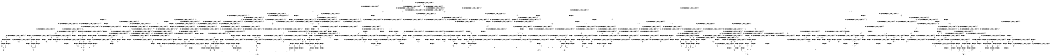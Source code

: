 digraph BCG {
size = "7, 10.5";
center = TRUE;
node [shape = circle];
0 [peripheries = 2];
0 -> 1 [label = "EX !0 !ATOMIC_EXCH_BRANCH (1, +1, TRUE, +0, 3, TRUE) !{}"];
0 -> 2 [label = "EX !2 !ATOMIC_EXCH_BRANCH (1, +1, TRUE, +1, 1, FALSE) !{}"];
0 -> 3 [label = "EX !1 !ATOMIC_EXCH_BRANCH (1, +0, TRUE, +0, 1, TRUE) !{}"];
1 -> 4 [label = "EX !2 !ATOMIC_EXCH_BRANCH (1, +1, TRUE, +1, 1, TRUE) !{0}"];
1 -> 5 [label = "EX !1 !ATOMIC_EXCH_BRANCH (1, +0, TRUE, +0, 1, FALSE) !{0}"];
1 -> 6 [label = "TERMINATE !0"];
2 -> 7 [label = "EX !0 !ATOMIC_EXCH_BRANCH (1, +1, TRUE, +0, 3, FALSE) !{0, 1, 2}"];
2 -> 8 [label = "EX !1 !ATOMIC_EXCH_BRANCH (1, +0, TRUE, +0, 1, FALSE) !{0, 1, 2}"];
2 -> 9 [label = "TERMINATE !2"];
2 -> 10 [label = "EX !0 !ATOMIC_EXCH_BRANCH (1, +1, TRUE, +0, 3, FALSE) !{0, 1, 2}"];
3 -> 11 [label = "EX !1 !ATOMIC_EXCH_BRANCH (1, +0, TRUE, +0, 1, TRUE) !{0, 1}"];
3 -> 12 [label = "EX !0 !ATOMIC_EXCH_BRANCH (1, +1, TRUE, +0, 3, TRUE) !{0, 1}"];
3 -> 13 [label = "EX !2 !ATOMIC_EXCH_BRANCH (1, +1, TRUE, +1, 1, FALSE) !{0, 1}"];
3 -> 14 [label = "EX !0 !ATOMIC_EXCH_BRANCH (1, +1, TRUE, +0, 3, TRUE) !{0, 1}"];
4 -> 15 [label = "EX !2 !ATOMIC_EXCH_BRANCH (1, +1, TRUE, +1, 1, TRUE) !{0, 1, 2}"];
4 -> 16 [label = "EX !1 !ATOMIC_EXCH_BRANCH (1, +0, TRUE, +0, 1, FALSE) !{0, 1, 2}"];
4 -> 17 [label = "TERMINATE !0"];
5 -> 18 [label = "EX !2 !ATOMIC_EXCH_BRANCH (1, +1, TRUE, +1, 1, FALSE) !{0, 1}"];
5 -> 19 [label = "TERMINATE !0"];
5 -> 20 [label = "TERMINATE !1"];
6 -> 21 [label = "EX !2 !ATOMIC_EXCH_BRANCH (1, +1, TRUE, +1, 1, TRUE) !{}"];
6 -> 22 [label = "EX !1 !ATOMIC_EXCH_BRANCH (1, +0, TRUE, +0, 1, FALSE) !{}"];
7 -> 23 [label = "EX !0 !ATOMIC_EXCH_BRANCH (1, +0, FALSE, +1, 2, TRUE) !{0, 1, 2}"];
7 -> 24 [label = "EX !1 !ATOMIC_EXCH_BRANCH (1, +0, TRUE, +0, 1, FALSE) !{0, 1, 2}"];
7 -> 25 [label = "TERMINATE !2"];
7 -> 26 [label = "EX !0 !ATOMIC_EXCH_BRANCH (1, +0, FALSE, +1, 2, TRUE) !{0, 1, 2}"];
8 -> 27 [label = "EX !0 !ATOMIC_EXCH_BRANCH (1, +1, TRUE, +0, 3, TRUE) !{0, 1, 2}"];
8 -> 28 [label = "TERMINATE !2"];
8 -> 29 [label = "TERMINATE !1"];
8 -> 30 [label = "EX !0 !ATOMIC_EXCH_BRANCH (1, +1, TRUE, +0, 3, TRUE) !{0, 1, 2}"];
9 -> 31 [label = "EX !0 !ATOMIC_EXCH_BRANCH (1, +1, TRUE, +0, 3, FALSE) !{0, 1}"];
9 -> 32 [label = "EX !1 !ATOMIC_EXCH_BRANCH (1, +0, TRUE, +0, 1, FALSE) !{0, 1}"];
9 -> 33 [label = "EX !0 !ATOMIC_EXCH_BRANCH (1, +1, TRUE, +0, 3, FALSE) !{0, 1}"];
10 -> 34 [label = "EX !1 !ATOMIC_EXCH_BRANCH (1, +0, TRUE, +0, 1, FALSE) !{0, 1, 2}"];
10 -> 26 [label = "EX !0 !ATOMIC_EXCH_BRANCH (1, +0, FALSE, +1, 2, TRUE) !{0, 1, 2}"];
10 -> 35 [label = "EX !1 !ATOMIC_EXCH_BRANCH (1, +0, TRUE, +0, 1, FALSE) !{0, 1, 2}"];
10 -> 36 [label = "TERMINATE !2"];
11 -> 11 [label = "EX !1 !ATOMIC_EXCH_BRANCH (1, +0, TRUE, +0, 1, TRUE) !{0, 1}"];
11 -> 12 [label = "EX !0 !ATOMIC_EXCH_BRANCH (1, +1, TRUE, +0, 3, TRUE) !{0, 1}"];
11 -> 13 [label = "EX !2 !ATOMIC_EXCH_BRANCH (1, +1, TRUE, +1, 1, FALSE) !{0, 1}"];
11 -> 14 [label = "EX !0 !ATOMIC_EXCH_BRANCH (1, +1, TRUE, +0, 3, TRUE) !{0, 1}"];
12 -> 37 [label = "EX !1 !ATOMIC_EXCH_BRANCH (1, +0, TRUE, +0, 1, FALSE) !{0, 1}"];
12 -> 38 [label = "EX !2 !ATOMIC_EXCH_BRANCH (1, +1, TRUE, +1, 1, TRUE) !{0, 1}"];
12 -> 39 [label = "TERMINATE !0"];
13 -> 8 [label = "EX !1 !ATOMIC_EXCH_BRANCH (1, +0, TRUE, +0, 1, FALSE) !{0, 1, 2}"];
13 -> 40 [label = "EX !0 !ATOMIC_EXCH_BRANCH (1, +1, TRUE, +0, 3, FALSE) !{0, 1, 2}"];
13 -> 41 [label = "TERMINATE !2"];
13 -> 42 [label = "EX !0 !ATOMIC_EXCH_BRANCH (1, +1, TRUE, +0, 3, FALSE) !{0, 1, 2}"];
14 -> 43 [label = "EX !1 !ATOMIC_EXCH_BRANCH (1, +0, TRUE, +0, 1, FALSE) !{0, 1}"];
14 -> 44 [label = "EX !1 !ATOMIC_EXCH_BRANCH (1, +0, TRUE, +0, 1, FALSE) !{0, 1}"];
14 -> 45 [label = "EX !2 !ATOMIC_EXCH_BRANCH (1, +1, TRUE, +1, 1, TRUE) !{0, 1}"];
14 -> 46 [label = "TERMINATE !0"];
15 -> 15 [label = "EX !2 !ATOMIC_EXCH_BRANCH (1, +1, TRUE, +1, 1, TRUE) !{0, 1, 2}"];
15 -> 16 [label = "EX !1 !ATOMIC_EXCH_BRANCH (1, +0, TRUE, +0, 1, FALSE) !{0, 1, 2}"];
15 -> 17 [label = "TERMINATE !0"];
16 -> 27 [label = "EX !2 !ATOMIC_EXCH_BRANCH (1, +1, TRUE, +1, 1, FALSE) !{0, 1, 2}"];
16 -> 47 [label = "TERMINATE !0"];
16 -> 48 [label = "TERMINATE !1"];
17 -> 49 [label = "EX !2 !ATOMIC_EXCH_BRANCH (1, +1, TRUE, +1, 1, TRUE) !{1, 2}"];
17 -> 50 [label = "EX !1 !ATOMIC_EXCH_BRANCH (1, +0, TRUE, +0, 1, FALSE) !{1, 2}"];
17 -> 51 [label = "EX !1 !ATOMIC_EXCH_BRANCH (1, +0, TRUE, +0, 1, FALSE) !{1, 2}"];
18 -> 52 [label = "TERMINATE !0"];
18 -> 53 [label = "TERMINATE !2"];
18 -> 54 [label = "TERMINATE !1"];
19 -> 55 [label = "EX !2 !ATOMIC_EXCH_BRANCH (1, +1, TRUE, +1, 1, FALSE) !{1}"];
19 -> 56 [label = "TERMINATE !1"];
20 -> 57 [label = "EX !2 !ATOMIC_EXCH_BRANCH (1, +1, TRUE, +1, 1, FALSE) !{0}"];
20 -> 58 [label = "TERMINATE !0"];
21 -> 49 [label = "EX !2 !ATOMIC_EXCH_BRANCH (1, +1, TRUE, +1, 1, TRUE) !{1, 2}"];
21 -> 50 [label = "EX !1 !ATOMIC_EXCH_BRANCH (1, +0, TRUE, +0, 1, FALSE) !{1, 2}"];
21 -> 51 [label = "EX !1 !ATOMIC_EXCH_BRANCH (1, +0, TRUE, +0, 1, FALSE) !{1, 2}"];
22 -> 55 [label = "EX !2 !ATOMIC_EXCH_BRANCH (1, +1, TRUE, +1, 1, FALSE) !{1}"];
22 -> 56 [label = "TERMINATE !1"];
23 -> 23 [label = "EX !0 !ATOMIC_EXCH_BRANCH (1, +0, FALSE, +1, 2, TRUE) !{0, 1, 2}"];
23 -> 24 [label = "EX !1 !ATOMIC_EXCH_BRANCH (1, +0, TRUE, +0, 1, FALSE) !{0, 1, 2}"];
23 -> 25 [label = "TERMINATE !2"];
23 -> 26 [label = "EX !0 !ATOMIC_EXCH_BRANCH (1, +0, FALSE, +1, 2, TRUE) !{0, 1, 2}"];
24 -> 59 [label = "EX !0 !ATOMIC_EXCH_BRANCH (1, +0, FALSE, +1, 2, FALSE) !{0, 1, 2}"];
24 -> 60 [label = "TERMINATE !2"];
24 -> 61 [label = "TERMINATE !1"];
24 -> 62 [label = "EX !0 !ATOMIC_EXCH_BRANCH (1, +0, FALSE, +1, 2, FALSE) !{0, 1, 2}"];
25 -> 63 [label = "EX !0 !ATOMIC_EXCH_BRANCH (1, +0, FALSE, +1, 2, TRUE) !{0, 1}"];
25 -> 64 [label = "EX !1 !ATOMIC_EXCH_BRANCH (1, +0, TRUE, +0, 1, FALSE) !{0, 1}"];
25 -> 65 [label = "EX !0 !ATOMIC_EXCH_BRANCH (1, +0, FALSE, +1, 2, TRUE) !{0, 1}"];
26 -> 34 [label = "EX !1 !ATOMIC_EXCH_BRANCH (1, +0, TRUE, +0, 1, FALSE) !{0, 1, 2}"];
26 -> 26 [label = "EX !0 !ATOMIC_EXCH_BRANCH (1, +0, FALSE, +1, 2, TRUE) !{0, 1, 2}"];
26 -> 35 [label = "EX !1 !ATOMIC_EXCH_BRANCH (1, +0, TRUE, +0, 1, FALSE) !{0, 1, 2}"];
26 -> 36 [label = "TERMINATE !2"];
27 -> 52 [label = "TERMINATE !0"];
27 -> 53 [label = "TERMINATE !2"];
27 -> 54 [label = "TERMINATE !1"];
28 -> 66 [label = "EX !0 !ATOMIC_EXCH_BRANCH (1, +1, TRUE, +0, 3, TRUE) !{0, 1}"];
28 -> 67 [label = "TERMINATE !1"];
28 -> 68 [label = "EX !0 !ATOMIC_EXCH_BRANCH (1, +1, TRUE, +0, 3, TRUE) !{0, 1}"];
29 -> 69 [label = "EX !0 !ATOMIC_EXCH_BRANCH (1, +1, TRUE, +0, 3, TRUE) !{0, 2}"];
29 -> 70 [label = "TERMINATE !2"];
29 -> 71 [label = "EX !0 !ATOMIC_EXCH_BRANCH (1, +1, TRUE, +0, 3, TRUE) !{0, 2}"];
30 -> 72 [label = "TERMINATE !0"];
30 -> 73 [label = "TERMINATE !2"];
30 -> 74 [label = "TERMINATE !1"];
31 -> 63 [label = "EX !0 !ATOMIC_EXCH_BRANCH (1, +0, FALSE, +1, 2, TRUE) !{0, 1}"];
31 -> 64 [label = "EX !1 !ATOMIC_EXCH_BRANCH (1, +0, TRUE, +0, 1, FALSE) !{0, 1}"];
31 -> 65 [label = "EX !0 !ATOMIC_EXCH_BRANCH (1, +0, FALSE, +1, 2, TRUE) !{0, 1}"];
32 -> 66 [label = "EX !0 !ATOMIC_EXCH_BRANCH (1, +1, TRUE, +0, 3, TRUE) !{0, 1}"];
32 -> 67 [label = "TERMINATE !1"];
32 -> 68 [label = "EX !0 !ATOMIC_EXCH_BRANCH (1, +1, TRUE, +0, 3, TRUE) !{0, 1}"];
33 -> 75 [label = "EX !1 !ATOMIC_EXCH_BRANCH (1, +0, TRUE, +0, 1, FALSE) !{0, 1}"];
33 -> 65 [label = "EX !0 !ATOMIC_EXCH_BRANCH (1, +0, FALSE, +1, 2, TRUE) !{0, 1}"];
33 -> 76 [label = "EX !1 !ATOMIC_EXCH_BRANCH (1, +0, TRUE, +0, 1, FALSE) !{0, 1}"];
34 -> 77 [label = "EX !0 !ATOMIC_EXCH_BRANCH (1, +0, FALSE, +1, 2, FALSE) !{0, 1, 2}"];
34 -> 78 [label = "TERMINATE !2"];
34 -> 79 [label = "TERMINATE !1"];
35 -> 62 [label = "EX !0 !ATOMIC_EXCH_BRANCH (1, +0, FALSE, +1, 2, FALSE) !{0, 1, 2}"];
35 -> 80 [label = "TERMINATE !2"];
35 -> 81 [label = "TERMINATE !1"];
36 -> 82 [label = "EX !0 !ATOMIC_EXCH_BRANCH (1, +0, FALSE, +1, 2, TRUE) !{0, 1}"];
36 -> 83 [label = "EX !1 !ATOMIC_EXCH_BRANCH (1, +0, TRUE, +0, 1, FALSE) !{0, 1}"];
37 -> 18 [label = "EX !2 !ATOMIC_EXCH_BRANCH (1, +1, TRUE, +1, 1, FALSE) !{0, 1}"];
37 -> 19 [label = "TERMINATE !0"];
37 -> 20 [label = "TERMINATE !1"];
38 -> 16 [label = "EX !1 !ATOMIC_EXCH_BRANCH (1, +0, TRUE, +0, 1, FALSE) !{0, 1, 2}"];
38 -> 84 [label = "EX !2 !ATOMIC_EXCH_BRANCH (1, +1, TRUE, +1, 1, TRUE) !{0, 1, 2}"];
38 -> 85 [label = "TERMINATE !0"];
39 -> 86 [label = "EX !1 !ATOMIC_EXCH_BRANCH (1, +0, TRUE, +0, 1, FALSE) !{1}"];
39 -> 87 [label = "EX !2 !ATOMIC_EXCH_BRANCH (1, +1, TRUE, +1, 1, TRUE) !{1}"];
39 -> 88 [label = "EX !1 !ATOMIC_EXCH_BRANCH (1, +0, TRUE, +0, 1, FALSE) !{1}"];
40 -> 89 [label = "EX !0 !ATOMIC_EXCH_BRANCH (1, +0, FALSE, +1, 2, TRUE) !{0, 1, 2}"];
40 -> 24 [label = "EX !1 !ATOMIC_EXCH_BRANCH (1, +0, TRUE, +0, 1, FALSE) !{0, 1, 2}"];
40 -> 90 [label = "TERMINATE !2"];
40 -> 91 [label = "EX !0 !ATOMIC_EXCH_BRANCH (1, +0, FALSE, +1, 2, TRUE) !{0, 1, 2}"];
41 -> 32 [label = "EX !1 !ATOMIC_EXCH_BRANCH (1, +0, TRUE, +0, 1, FALSE) !{0, 1}"];
41 -> 92 [label = "EX !0 !ATOMIC_EXCH_BRANCH (1, +1, TRUE, +0, 3, FALSE) !{0, 1}"];
41 -> 93 [label = "EX !0 !ATOMIC_EXCH_BRANCH (1, +1, TRUE, +0, 3, FALSE) !{0, 1}"];
42 -> 34 [label = "EX !1 !ATOMIC_EXCH_BRANCH (1, +0, TRUE, +0, 1, FALSE) !{0, 1, 2}"];
42 -> 91 [label = "EX !0 !ATOMIC_EXCH_BRANCH (1, +0, FALSE, +1, 2, TRUE) !{0, 1, 2}"];
42 -> 35 [label = "EX !1 !ATOMIC_EXCH_BRANCH (1, +0, TRUE, +0, 1, FALSE) !{0, 1, 2}"];
42 -> 94 [label = "TERMINATE !2"];
43 -> 95 [label = "EX !2 !ATOMIC_EXCH_BRANCH (1, +1, TRUE, +1, 1, FALSE) !{0, 1}"];
43 -> 96 [label = "TERMINATE !0"];
43 -> 97 [label = "TERMINATE !1"];
44 -> 98 [label = "EX !2 !ATOMIC_EXCH_BRANCH (1, +1, TRUE, +1, 1, FALSE) !{0, 1}"];
44 -> 99 [label = "TERMINATE !0"];
44 -> 100 [label = "TERMINATE !1"];
45 -> 101 [label = "EX !1 !ATOMIC_EXCH_BRANCH (1, +0, TRUE, +0, 1, FALSE) !{0, 1, 2}"];
45 -> 102 [label = "EX !2 !ATOMIC_EXCH_BRANCH (1, +1, TRUE, +1, 1, TRUE) !{0, 1, 2}"];
45 -> 103 [label = "TERMINATE !0"];
46 -> 104 [label = "EX !1 !ATOMIC_EXCH_BRANCH (1, +0, TRUE, +0, 1, FALSE) !{1}"];
46 -> 105 [label = "EX !2 !ATOMIC_EXCH_BRANCH (1, +1, TRUE, +1, 1, TRUE) !{1}"];
47 -> 106 [label = "EX !2 !ATOMIC_EXCH_BRANCH (1, +1, TRUE, +1, 1, FALSE) !{1, 2}"];
47 -> 107 [label = "TERMINATE !1"];
48 -> 69 [label = "EX !2 !ATOMIC_EXCH_BRANCH (1, +1, TRUE, +1, 1, FALSE) !{0, 2}"];
48 -> 108 [label = "TERMINATE !0"];
49 -> 49 [label = "EX !2 !ATOMIC_EXCH_BRANCH (1, +1, TRUE, +1, 1, TRUE) !{1, 2}"];
49 -> 50 [label = "EX !1 !ATOMIC_EXCH_BRANCH (1, +0, TRUE, +0, 1, FALSE) !{1, 2}"];
49 -> 51 [label = "EX !1 !ATOMIC_EXCH_BRANCH (1, +0, TRUE, +0, 1, FALSE) !{1, 2}"];
50 -> 106 [label = "EX !2 !ATOMIC_EXCH_BRANCH (1, +1, TRUE, +1, 1, FALSE) !{1, 2}"];
50 -> 107 [label = "TERMINATE !1"];
51 -> 109 [label = "EX !2 !ATOMIC_EXCH_BRANCH (1, +1, TRUE, +1, 1, FALSE) !{1, 2}"];
51 -> 110 [label = "EX !2 !ATOMIC_EXCH_BRANCH (1, +1, TRUE, +1, 1, FALSE) !{1, 2}"];
51 -> 111 [label = "TERMINATE !1"];
52 -> 112 [label = "TERMINATE !2"];
52 -> 113 [label = "TERMINATE !1"];
53 -> 114 [label = "TERMINATE !0"];
53 -> 115 [label = "TERMINATE !1"];
54 -> 116 [label = "TERMINATE !0"];
54 -> 117 [label = "TERMINATE !2"];
55 -> 112 [label = "TERMINATE !2"];
55 -> 113 [label = "TERMINATE !1"];
56 -> 118 [label = "EX !2 !ATOMIC_EXCH_BRANCH (1, +1, TRUE, +1, 1, FALSE) !{}"];
57 -> 116 [label = "TERMINATE !0"];
57 -> 117 [label = "TERMINATE !2"];
58 -> 118 [label = "EX !2 !ATOMIC_EXCH_BRANCH (1, +1, TRUE, +1, 1, FALSE) !{}"];
59 -> 119 [label = "TERMINATE !0"];
59 -> 120 [label = "TERMINATE !2"];
59 -> 121 [label = "TERMINATE !1"];
60 -> 122 [label = "EX !0 !ATOMIC_EXCH_BRANCH (1, +0, FALSE, +1, 2, FALSE) !{0, 1}"];
60 -> 123 [label = "TERMINATE !1"];
60 -> 124 [label = "EX !0 !ATOMIC_EXCH_BRANCH (1, +0, FALSE, +1, 2, FALSE) !{0, 1}"];
61 -> 125 [label = "EX !0 !ATOMIC_EXCH_BRANCH (1, +0, FALSE, +1, 2, FALSE) !{0, 2}"];
61 -> 126 [label = "TERMINATE !2"];
61 -> 127 [label = "EX !0 !ATOMIC_EXCH_BRANCH (1, +0, FALSE, +1, 2, FALSE) !{0, 2}"];
62 -> 128 [label = "TERMINATE !0"];
62 -> 129 [label = "TERMINATE !2"];
62 -> 130 [label = "TERMINATE !1"];
63 -> 63 [label = "EX !0 !ATOMIC_EXCH_BRANCH (1, +0, FALSE, +1, 2, TRUE) !{0, 1}"];
63 -> 64 [label = "EX !1 !ATOMIC_EXCH_BRANCH (1, +0, TRUE, +0, 1, FALSE) !{0, 1}"];
63 -> 65 [label = "EX !0 !ATOMIC_EXCH_BRANCH (1, +0, FALSE, +1, 2, TRUE) !{0, 1}"];
64 -> 122 [label = "EX !0 !ATOMIC_EXCH_BRANCH (1, +0, FALSE, +1, 2, FALSE) !{0, 1}"];
64 -> 123 [label = "TERMINATE !1"];
64 -> 124 [label = "EX !0 !ATOMIC_EXCH_BRANCH (1, +0, FALSE, +1, 2, FALSE) !{0, 1}"];
65 -> 75 [label = "EX !1 !ATOMIC_EXCH_BRANCH (1, +0, TRUE, +0, 1, FALSE) !{0, 1}"];
65 -> 65 [label = "EX !0 !ATOMIC_EXCH_BRANCH (1, +0, FALSE, +1, 2, TRUE) !{0, 1}"];
65 -> 76 [label = "EX !1 !ATOMIC_EXCH_BRANCH (1, +0, TRUE, +0, 1, FALSE) !{0, 1}"];
66 -> 114 [label = "TERMINATE !0"];
66 -> 115 [label = "TERMINATE !1"];
67 -> 131 [label = "EX !0 !ATOMIC_EXCH_BRANCH (1, +1, TRUE, +0, 3, TRUE) !{0}"];
67 -> 132 [label = "EX !0 !ATOMIC_EXCH_BRANCH (1, +1, TRUE, +0, 3, TRUE) !{0}"];
68 -> 133 [label = "TERMINATE !0"];
68 -> 134 [label = "TERMINATE !1"];
69 -> 116 [label = "TERMINATE !0"];
69 -> 117 [label = "TERMINATE !2"];
70 -> 131 [label = "EX !0 !ATOMIC_EXCH_BRANCH (1, +1, TRUE, +0, 3, TRUE) !{0}"];
70 -> 132 [label = "EX !0 !ATOMIC_EXCH_BRANCH (1, +1, TRUE, +0, 3, TRUE) !{0}"];
71 -> 135 [label = "TERMINATE !0"];
71 -> 136 [label = "TERMINATE !2"];
72 -> 137 [label = "TERMINATE !2"];
72 -> 138 [label = "TERMINATE !1"];
73 -> 139 [label = "TERMINATE !0"];
73 -> 140 [label = "TERMINATE !1"];
74 -> 141 [label = "TERMINATE !0"];
74 -> 142 [label = "TERMINATE !2"];
75 -> 143 [label = "EX !0 !ATOMIC_EXCH_BRANCH (1, +0, FALSE, +1, 2, FALSE) !{0, 1}"];
75 -> 144 [label = "TERMINATE !1"];
75 -> 124 [label = "EX !0 !ATOMIC_EXCH_BRANCH (1, +0, FALSE, +1, 2, FALSE) !{0, 1}"];
76 -> 124 [label = "EX !0 !ATOMIC_EXCH_BRANCH (1, +0, FALSE, +1, 2, FALSE) !{0, 1}"];
76 -> 145 [label = "TERMINATE !1"];
77 -> 146 [label = "TERMINATE !0"];
77 -> 147 [label = "TERMINATE !2"];
77 -> 148 [label = "TERMINATE !1"];
78 -> 149 [label = "EX !0 !ATOMIC_EXCH_BRANCH (1, +0, FALSE, +1, 2, FALSE) !{0, 1}"];
78 -> 150 [label = "TERMINATE !1"];
79 -> 151 [label = "EX !0 !ATOMIC_EXCH_BRANCH (1, +0, FALSE, +1, 2, FALSE) !{0, 2}"];
79 -> 152 [label = "TERMINATE !2"];
80 -> 153 [label = "EX !0 !ATOMIC_EXCH_BRANCH (1, +0, FALSE, +1, 2, FALSE) !{0, 1}"];
80 -> 154 [label = "TERMINATE !1"];
81 -> 155 [label = "EX !0 !ATOMIC_EXCH_BRANCH (1, +0, FALSE, +1, 2, FALSE) !{0, 2}"];
81 -> 156 [label = "TERMINATE !2"];
82 -> 82 [label = "EX !0 !ATOMIC_EXCH_BRANCH (1, +0, FALSE, +1, 2, TRUE) !{0, 1}"];
82 -> 83 [label = "EX !1 !ATOMIC_EXCH_BRANCH (1, +0, TRUE, +0, 1, FALSE) !{0, 1}"];
83 -> 153 [label = "EX !0 !ATOMIC_EXCH_BRANCH (1, +0, FALSE, +1, 2, FALSE) !{0, 1}"];
83 -> 154 [label = "TERMINATE !1"];
84 -> 16 [label = "EX !1 !ATOMIC_EXCH_BRANCH (1, +0, TRUE, +0, 1, FALSE) !{0, 1, 2}"];
84 -> 84 [label = "EX !2 !ATOMIC_EXCH_BRANCH (1, +1, TRUE, +1, 1, TRUE) !{0, 1, 2}"];
84 -> 85 [label = "TERMINATE !0"];
85 -> 50 [label = "EX !1 !ATOMIC_EXCH_BRANCH (1, +0, TRUE, +0, 1, FALSE) !{1, 2}"];
85 -> 157 [label = "EX !2 !ATOMIC_EXCH_BRANCH (1, +1, TRUE, +1, 1, TRUE) !{1, 2}"];
85 -> 51 [label = "EX !1 !ATOMIC_EXCH_BRANCH (1, +0, TRUE, +0, 1, FALSE) !{1, 2}"];
86 -> 55 [label = "EX !2 !ATOMIC_EXCH_BRANCH (1, +1, TRUE, +1, 1, FALSE) !{1}"];
86 -> 56 [label = "TERMINATE !1"];
87 -> 50 [label = "EX !1 !ATOMIC_EXCH_BRANCH (1, +0, TRUE, +0, 1, FALSE) !{1, 2}"];
87 -> 157 [label = "EX !2 !ATOMIC_EXCH_BRANCH (1, +1, TRUE, +1, 1, TRUE) !{1, 2}"];
87 -> 51 [label = "EX !1 !ATOMIC_EXCH_BRANCH (1, +0, TRUE, +0, 1, FALSE) !{1, 2}"];
88 -> 158 [label = "EX !2 !ATOMIC_EXCH_BRANCH (1, +1, TRUE, +1, 1, FALSE) !{1}"];
88 -> 159 [label = "TERMINATE !1"];
89 -> 89 [label = "EX !0 !ATOMIC_EXCH_BRANCH (1, +0, FALSE, +1, 2, TRUE) !{0, 1, 2}"];
89 -> 24 [label = "EX !1 !ATOMIC_EXCH_BRANCH (1, +0, TRUE, +0, 1, FALSE) !{0, 1, 2}"];
89 -> 90 [label = "TERMINATE !2"];
89 -> 91 [label = "EX !0 !ATOMIC_EXCH_BRANCH (1, +0, FALSE, +1, 2, TRUE) !{0, 1, 2}"];
90 -> 160 [label = "EX !0 !ATOMIC_EXCH_BRANCH (1, +0, FALSE, +1, 2, TRUE) !{0, 1}"];
90 -> 64 [label = "EX !1 !ATOMIC_EXCH_BRANCH (1, +0, TRUE, +0, 1, FALSE) !{0, 1}"];
90 -> 161 [label = "EX !0 !ATOMIC_EXCH_BRANCH (1, +0, FALSE, +1, 2, TRUE) !{0, 1}"];
91 -> 34 [label = "EX !1 !ATOMIC_EXCH_BRANCH (1, +0, TRUE, +0, 1, FALSE) !{0, 1, 2}"];
91 -> 91 [label = "EX !0 !ATOMIC_EXCH_BRANCH (1, +0, FALSE, +1, 2, TRUE) !{0, 1, 2}"];
91 -> 35 [label = "EX !1 !ATOMIC_EXCH_BRANCH (1, +0, TRUE, +0, 1, FALSE) !{0, 1, 2}"];
91 -> 94 [label = "TERMINATE !2"];
92 -> 160 [label = "EX !0 !ATOMIC_EXCH_BRANCH (1, +0, FALSE, +1, 2, TRUE) !{0, 1}"];
92 -> 64 [label = "EX !1 !ATOMIC_EXCH_BRANCH (1, +0, TRUE, +0, 1, FALSE) !{0, 1}"];
92 -> 161 [label = "EX !0 !ATOMIC_EXCH_BRANCH (1, +0, FALSE, +1, 2, TRUE) !{0, 1}"];
93 -> 75 [label = "EX !1 !ATOMIC_EXCH_BRANCH (1, +0, TRUE, +0, 1, FALSE) !{0, 1}"];
93 -> 161 [label = "EX !0 !ATOMIC_EXCH_BRANCH (1, +0, FALSE, +1, 2, TRUE) !{0, 1}"];
93 -> 76 [label = "EX !1 !ATOMIC_EXCH_BRANCH (1, +0, TRUE, +0, 1, FALSE) !{0, 1}"];
94 -> 162 [label = "EX !0 !ATOMIC_EXCH_BRANCH (1, +0, FALSE, +1, 2, TRUE) !{0, 1}"];
94 -> 83 [label = "EX !1 !ATOMIC_EXCH_BRANCH (1, +0, TRUE, +0, 1, FALSE) !{0, 1}"];
95 -> 163 [label = "TERMINATE !0"];
95 -> 164 [label = "TERMINATE !2"];
95 -> 165 [label = "TERMINATE !1"];
96 -> 166 [label = "EX !2 !ATOMIC_EXCH_BRANCH (1, +1, TRUE, +1, 1, FALSE) !{1}"];
96 -> 167 [label = "TERMINATE !1"];
97 -> 168 [label = "EX !2 !ATOMIC_EXCH_BRANCH (1, +1, TRUE, +1, 1, FALSE) !{0}"];
97 -> 169 [label = "TERMINATE !0"];
98 -> 170 [label = "TERMINATE !0"];
98 -> 171 [label = "TERMINATE !2"];
98 -> 172 [label = "TERMINATE !1"];
99 -> 173 [label = "EX !2 !ATOMIC_EXCH_BRANCH (1, +1, TRUE, +1, 1, FALSE) !{1}"];
99 -> 174 [label = "TERMINATE !1"];
100 -> 175 [label = "EX !2 !ATOMIC_EXCH_BRANCH (1, +1, TRUE, +1, 1, FALSE) !{0}"];
100 -> 176 [label = "TERMINATE !0"];
101 -> 177 [label = "EX !2 !ATOMIC_EXCH_BRANCH (1, +1, TRUE, +1, 1, FALSE) !{0, 1, 2}"];
101 -> 178 [label = "TERMINATE !0"];
101 -> 179 [label = "TERMINATE !1"];
102 -> 101 [label = "EX !1 !ATOMIC_EXCH_BRANCH (1, +0, TRUE, +0, 1, FALSE) !{0, 1, 2}"];
102 -> 102 [label = "EX !2 !ATOMIC_EXCH_BRANCH (1, +1, TRUE, +1, 1, TRUE) !{0, 1, 2}"];
102 -> 103 [label = "TERMINATE !0"];
103 -> 180 [label = "EX !1 !ATOMIC_EXCH_BRANCH (1, +0, TRUE, +0, 1, FALSE) !{1, 2}"];
103 -> 181 [label = "EX !2 !ATOMIC_EXCH_BRANCH (1, +1, TRUE, +1, 1, TRUE) !{1, 2}"];
104 -> 173 [label = "EX !2 !ATOMIC_EXCH_BRANCH (1, +1, TRUE, +1, 1, FALSE) !{1}"];
104 -> 174 [label = "TERMINATE !1"];
105 -> 180 [label = "EX !1 !ATOMIC_EXCH_BRANCH (1, +0, TRUE, +0, 1, FALSE) !{1, 2}"];
105 -> 181 [label = "EX !2 !ATOMIC_EXCH_BRANCH (1, +1, TRUE, +1, 1, TRUE) !{1, 2}"];
106 -> 112 [label = "TERMINATE !2"];
106 -> 113 [label = "TERMINATE !1"];
107 -> 182 [label = "EX !2 !ATOMIC_EXCH_BRANCH (1, +1, TRUE, +1, 1, FALSE) !{2}"];
107 -> 183 [label = "EX !2 !ATOMIC_EXCH_BRANCH (1, +1, TRUE, +1, 1, FALSE) !{2}"];
108 -> 182 [label = "EX !2 !ATOMIC_EXCH_BRANCH (1, +1, TRUE, +1, 1, FALSE) !{2}"];
108 -> 183 [label = "EX !2 !ATOMIC_EXCH_BRANCH (1, +1, TRUE, +1, 1, FALSE) !{2}"];
109 -> 184 [label = "TERMINATE !2"];
109 -> 185 [label = "TERMINATE !1"];
110 -> 186 [label = "TERMINATE !2"];
110 -> 187 [label = "TERMINATE !1"];
111 -> 188 [label = "EX !2 !ATOMIC_EXCH_BRANCH (1, +1, TRUE, +1, 1, FALSE) !{2}"];
112 -> 189 [label = "TERMINATE !1"];
113 -> 190 [label = "TERMINATE !2"];
114 -> 189 [label = "TERMINATE !1"];
115 -> 191 [label = "TERMINATE !0"];
116 -> 190 [label = "TERMINATE !2"];
117 -> 191 [label = "TERMINATE !0"];
118 -> 190 [label = "TERMINATE !2"];
119 -> 192 [label = "TERMINATE !2"];
119 -> 193 [label = "TERMINATE !1"];
120 -> 194 [label = "TERMINATE !0"];
120 -> 195 [label = "TERMINATE !1"];
121 -> 196 [label = "TERMINATE !0"];
121 -> 197 [label = "TERMINATE !2"];
122 -> 194 [label = "TERMINATE !0"];
122 -> 195 [label = "TERMINATE !1"];
123 -> 198 [label = "EX !0 !ATOMIC_EXCH_BRANCH (1, +0, FALSE, +1, 2, FALSE) !{0}"];
123 -> 199 [label = "EX !0 !ATOMIC_EXCH_BRANCH (1, +0, FALSE, +1, 2, FALSE) !{0}"];
124 -> 200 [label = "TERMINATE !0"];
124 -> 201 [label = "TERMINATE !1"];
125 -> 196 [label = "TERMINATE !0"];
125 -> 197 [label = "TERMINATE !2"];
126 -> 198 [label = "EX !0 !ATOMIC_EXCH_BRANCH (1, +0, FALSE, +1, 2, FALSE) !{0}"];
126 -> 199 [label = "EX !0 !ATOMIC_EXCH_BRANCH (1, +0, FALSE, +1, 2, FALSE) !{0}"];
127 -> 202 [label = "TERMINATE !0"];
127 -> 203 [label = "TERMINATE !2"];
128 -> 204 [label = "TERMINATE !2"];
128 -> 205 [label = "TERMINATE !1"];
129 -> 206 [label = "TERMINATE !0"];
129 -> 207 [label = "TERMINATE !1"];
130 -> 208 [label = "TERMINATE !0"];
130 -> 209 [label = "TERMINATE !2"];
131 -> 191 [label = "TERMINATE !0"];
132 -> 210 [label = "TERMINATE !0"];
133 -> 211 [label = "TERMINATE !1"];
134 -> 212 [label = "TERMINATE !0"];
135 -> 213 [label = "TERMINATE !2"];
136 -> 214 [label = "TERMINATE !0"];
137 -> 215 [label = "TERMINATE !1"];
138 -> 216 [label = "TERMINATE !2"];
139 -> 215 [label = "TERMINATE !1"];
140 -> 217 [label = "TERMINATE !0"];
141 -> 216 [label = "TERMINATE !2"];
142 -> 217 [label = "TERMINATE !0"];
143 -> 218 [label = "TERMINATE !0"];
143 -> 219 [label = "TERMINATE !1"];
144 -> 220 [label = "EX !0 !ATOMIC_EXCH_BRANCH (1, +0, FALSE, +1, 2, FALSE) !{0}"];
145 -> 221 [label = "EX !0 !ATOMIC_EXCH_BRANCH (1, +0, FALSE, +1, 2, FALSE) !{0}"];
146 -> 222 [label = "TERMINATE !2"];
146 -> 223 [label = "TERMINATE !1"];
147 -> 224 [label = "TERMINATE !0"];
147 -> 225 [label = "TERMINATE !1"];
148 -> 226 [label = "TERMINATE !0"];
148 -> 227 [label = "TERMINATE !2"];
149 -> 224 [label = "TERMINATE !0"];
149 -> 225 [label = "TERMINATE !1"];
150 -> 228 [label = "EX !0 !ATOMIC_EXCH_BRANCH (1, +0, FALSE, +1, 2, FALSE) !{0}"];
151 -> 226 [label = "TERMINATE !0"];
151 -> 227 [label = "TERMINATE !2"];
152 -> 228 [label = "EX !0 !ATOMIC_EXCH_BRANCH (1, +0, FALSE, +1, 2, FALSE) !{0}"];
153 -> 206 [label = "TERMINATE !0"];
153 -> 207 [label = "TERMINATE !1"];
154 -> 229 [label = "EX !0 !ATOMIC_EXCH_BRANCH (1, +0, FALSE, +1, 2, FALSE) !{0}"];
155 -> 208 [label = "TERMINATE !0"];
155 -> 209 [label = "TERMINATE !2"];
156 -> 229 [label = "EX !0 !ATOMIC_EXCH_BRANCH (1, +0, FALSE, +1, 2, FALSE) !{0}"];
157 -> 50 [label = "EX !1 !ATOMIC_EXCH_BRANCH (1, +0, TRUE, +0, 1, FALSE) !{1, 2}"];
157 -> 157 [label = "EX !2 !ATOMIC_EXCH_BRANCH (1, +1, TRUE, +1, 1, TRUE) !{1, 2}"];
157 -> 51 [label = "EX !1 !ATOMIC_EXCH_BRANCH (1, +0, TRUE, +0, 1, FALSE) !{1, 2}"];
158 -> 230 [label = "TERMINATE !2"];
158 -> 231 [label = "TERMINATE !1"];
159 -> 232 [label = "EX !2 !ATOMIC_EXCH_BRANCH (1, +1, TRUE, +1, 1, FALSE) !{}"];
160 -> 160 [label = "EX !0 !ATOMIC_EXCH_BRANCH (1, +0, FALSE, +1, 2, TRUE) !{0, 1}"];
160 -> 64 [label = "EX !1 !ATOMIC_EXCH_BRANCH (1, +0, TRUE, +0, 1, FALSE) !{0, 1}"];
160 -> 161 [label = "EX !0 !ATOMIC_EXCH_BRANCH (1, +0, FALSE, +1, 2, TRUE) !{0, 1}"];
161 -> 75 [label = "EX !1 !ATOMIC_EXCH_BRANCH (1, +0, TRUE, +0, 1, FALSE) !{0, 1}"];
161 -> 161 [label = "EX !0 !ATOMIC_EXCH_BRANCH (1, +0, FALSE, +1, 2, TRUE) !{0, 1}"];
161 -> 76 [label = "EX !1 !ATOMIC_EXCH_BRANCH (1, +0, TRUE, +0, 1, FALSE) !{0, 1}"];
162 -> 162 [label = "EX !0 !ATOMIC_EXCH_BRANCH (1, +0, FALSE, +1, 2, TRUE) !{0, 1}"];
162 -> 83 [label = "EX !1 !ATOMIC_EXCH_BRANCH (1, +0, TRUE, +0, 1, FALSE) !{0, 1}"];
163 -> 233 [label = "TERMINATE !2"];
163 -> 234 [label = "TERMINATE !1"];
164 -> 235 [label = "TERMINATE !0"];
164 -> 236 [label = "TERMINATE !1"];
165 -> 237 [label = "TERMINATE !0"];
165 -> 238 [label = "TERMINATE !2"];
166 -> 233 [label = "TERMINATE !2"];
166 -> 234 [label = "TERMINATE !1"];
167 -> 239 [label = "EX !2 !ATOMIC_EXCH_BRANCH (1, +1, TRUE, +1, 1, FALSE) !{}"];
168 -> 237 [label = "TERMINATE !0"];
168 -> 238 [label = "TERMINATE !2"];
169 -> 239 [label = "EX !2 !ATOMIC_EXCH_BRANCH (1, +1, TRUE, +1, 1, FALSE) !{}"];
170 -> 240 [label = "TERMINATE !2"];
170 -> 241 [label = "TERMINATE !1"];
171 -> 133 [label = "TERMINATE !0"];
171 -> 134 [label = "TERMINATE !1"];
172 -> 242 [label = "TERMINATE !0"];
172 -> 243 [label = "TERMINATE !2"];
173 -> 240 [label = "TERMINATE !2"];
173 -> 241 [label = "TERMINATE !1"];
174 -> 244 [label = "EX !2 !ATOMIC_EXCH_BRANCH (1, +1, TRUE, +1, 1, FALSE) !{}"];
175 -> 242 [label = "TERMINATE !0"];
175 -> 243 [label = "TERMINATE !2"];
176 -> 244 [label = "EX !2 !ATOMIC_EXCH_BRANCH (1, +1, TRUE, +1, 1, FALSE) !{}"];
177 -> 170 [label = "TERMINATE !0"];
177 -> 171 [label = "TERMINATE !2"];
177 -> 172 [label = "TERMINATE !1"];
178 -> 245 [label = "EX !2 !ATOMIC_EXCH_BRANCH (1, +1, TRUE, +1, 1, FALSE) !{1, 2}"];
178 -> 246 [label = "TERMINATE !1"];
179 -> 247 [label = "EX !2 !ATOMIC_EXCH_BRANCH (1, +1, TRUE, +1, 1, FALSE) !{0, 2}"];
179 -> 248 [label = "TERMINATE !0"];
180 -> 245 [label = "EX !2 !ATOMIC_EXCH_BRANCH (1, +1, TRUE, +1, 1, FALSE) !{1, 2}"];
180 -> 246 [label = "TERMINATE !1"];
181 -> 180 [label = "EX !1 !ATOMIC_EXCH_BRANCH (1, +0, TRUE, +0, 1, FALSE) !{1, 2}"];
181 -> 181 [label = "EX !2 !ATOMIC_EXCH_BRANCH (1, +1, TRUE, +1, 1, TRUE) !{1, 2}"];
182 -> 190 [label = "TERMINATE !2"];
183 -> 249 [label = "TERMINATE !2"];
184 -> 250 [label = "TERMINATE !1"];
185 -> 251 [label = "TERMINATE !2"];
186 -> 252 [label = "TERMINATE !1"];
187 -> 253 [label = "TERMINATE !2"];
188 -> 253 [label = "TERMINATE !2"];
189 -> 254 [label = "exit"];
190 -> 254 [label = "exit"];
191 -> 254 [label = "exit"];
192 -> 255 [label = "TERMINATE !1"];
193 -> 256 [label = "TERMINATE !2"];
194 -> 255 [label = "TERMINATE !1"];
195 -> 257 [label = "TERMINATE !0"];
196 -> 256 [label = "TERMINATE !2"];
197 -> 257 [label = "TERMINATE !0"];
198 -> 257 [label = "TERMINATE !0"];
199 -> 258 [label = "TERMINATE !0"];
200 -> 259 [label = "TERMINATE !1"];
201 -> 260 [label = "TERMINATE !0"];
202 -> 261 [label = "TERMINATE !2"];
203 -> 262 [label = "TERMINATE !0"];
204 -> 263 [label = "TERMINATE !1"];
205 -> 264 [label = "TERMINATE !2"];
206 -> 263 [label = "TERMINATE !1"];
207 -> 265 [label = "TERMINATE !0"];
208 -> 264 [label = "TERMINATE !2"];
209 -> 265 [label = "TERMINATE !0"];
210 -> 266 [label = "exit"];
211 -> 267 [label = "exit"];
212 -> 267 [label = "exit"];
213 -> 268 [label = "exit"];
214 -> 268 [label = "exit"];
215 -> 269 [label = "exit"];
216 -> 269 [label = "exit"];
217 -> 269 [label = "exit"];
218 -> 270 [label = "TERMINATE !1"];
219 -> 271 [label = "TERMINATE !0"];
220 -> 271 [label = "TERMINATE !0"];
221 -> 260 [label = "TERMINATE !0"];
222 -> 272 [label = "TERMINATE !1"];
223 -> 273 [label = "TERMINATE !2"];
224 -> 272 [label = "TERMINATE !1"];
225 -> 274 [label = "TERMINATE !0"];
226 -> 273 [label = "TERMINATE !2"];
227 -> 274 [label = "TERMINATE !0"];
228 -> 274 [label = "TERMINATE !0"];
229 -> 265 [label = "TERMINATE !0"];
230 -> 275 [label = "TERMINATE !1"];
231 -> 276 [label = "TERMINATE !2"];
232 -> 276 [label = "TERMINATE !2"];
233 -> 277 [label = "TERMINATE !1"];
234 -> 278 [label = "TERMINATE !2"];
235 -> 277 [label = "TERMINATE !1"];
236 -> 279 [label = "TERMINATE !0"];
237 -> 278 [label = "TERMINATE !2"];
238 -> 279 [label = "TERMINATE !0"];
239 -> 278 [label = "TERMINATE !2"];
240 -> 211 [label = "TERMINATE !1"];
241 -> 280 [label = "TERMINATE !2"];
242 -> 280 [label = "TERMINATE !2"];
243 -> 212 [label = "TERMINATE !0"];
244 -> 280 [label = "TERMINATE !2"];
245 -> 240 [label = "TERMINATE !2"];
245 -> 241 [label = "TERMINATE !1"];
246 -> 281 [label = "EX !2 !ATOMIC_EXCH_BRANCH (1, +1, TRUE, +1, 1, FALSE) !{2}"];
247 -> 242 [label = "TERMINATE !0"];
247 -> 243 [label = "TERMINATE !2"];
248 -> 281 [label = "EX !2 !ATOMIC_EXCH_BRANCH (1, +1, TRUE, +1, 1, FALSE) !{2}"];
249 -> 282 [label = "exit"];
250 -> 283 [label = "exit"];
251 -> 283 [label = "exit"];
252 -> 284 [label = "exit"];
253 -> 284 [label = "exit"];
255 -> 254 [label = "exit"];
256 -> 254 [label = "exit"];
257 -> 254 [label = "exit"];
258 -> 266 [label = "exit"];
259 -> 267 [label = "exit"];
260 -> 267 [label = "exit"];
261 -> 268 [label = "exit"];
262 -> 268 [label = "exit"];
263 -> 269 [label = "exit"];
264 -> 269 [label = "exit"];
265 -> 269 [label = "exit"];
270 -> 285 [label = "exit"];
271 -> 285 [label = "exit"];
272 -> 286 [label = "exit"];
273 -> 286 [label = "exit"];
274 -> 286 [label = "exit"];
275 -> 287 [label = "exit"];
276 -> 287 [label = "exit"];
277 -> 285 [label = "exit"];
278 -> 285 [label = "exit"];
279 -> 285 [label = "exit"];
280 -> 267 [label = "exit"];
281 -> 280 [label = "TERMINATE !2"];
}
